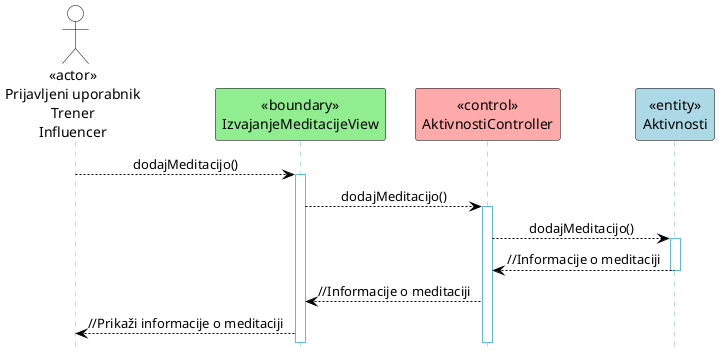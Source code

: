 @startuml
hide footbox

skinparam backgroundcolor transparent
skinparam defaultTextAlignment center
skinparam actorBorderColor black
skinparam actorBackgroundColor white
skinparam arrowColor black  
skinparam sequenceLifeLineBorderColor #5FB8EC
skinparam sequenceParticipantBorderColor #Black
skinparam sequenceParticipantBackgroundColor white

actor PrijavljeniUpor as "<<actor>>\nPrijavljeni uporabnik\nTrener\nInfluencer"
participant AnalizaTrenignovView as "<<boundary>>\nIzvajanjeMeditacijeView" #LightGreen
participant AktivnostiController as "<<control>>\nAktivnostiController" #FFAAAA
participant Aktivnost as "<<entity>>\nAktivnosti" #LightBlue

PrijavljeniUpor --> AnalizaTrenignovView: dodajMeditacijo()
activate AnalizaTrenignovView
AnalizaTrenignovView --> AktivnostiController: dodajMeditacijo()
activate AktivnostiController
AktivnostiController --> Aktivnost: dodajMeditacijo()
activate Aktivnost
Aktivnost --> AktivnostiController: //Informacije o meditaciji
deactivate Aktivnost
AktivnostiController --> AnalizaTrenignovView: //Informacije o meditaciji
AnalizaTrenignovView --> PrijavljeniUpor: //Prikaži informacije o meditaciji
@enduml
